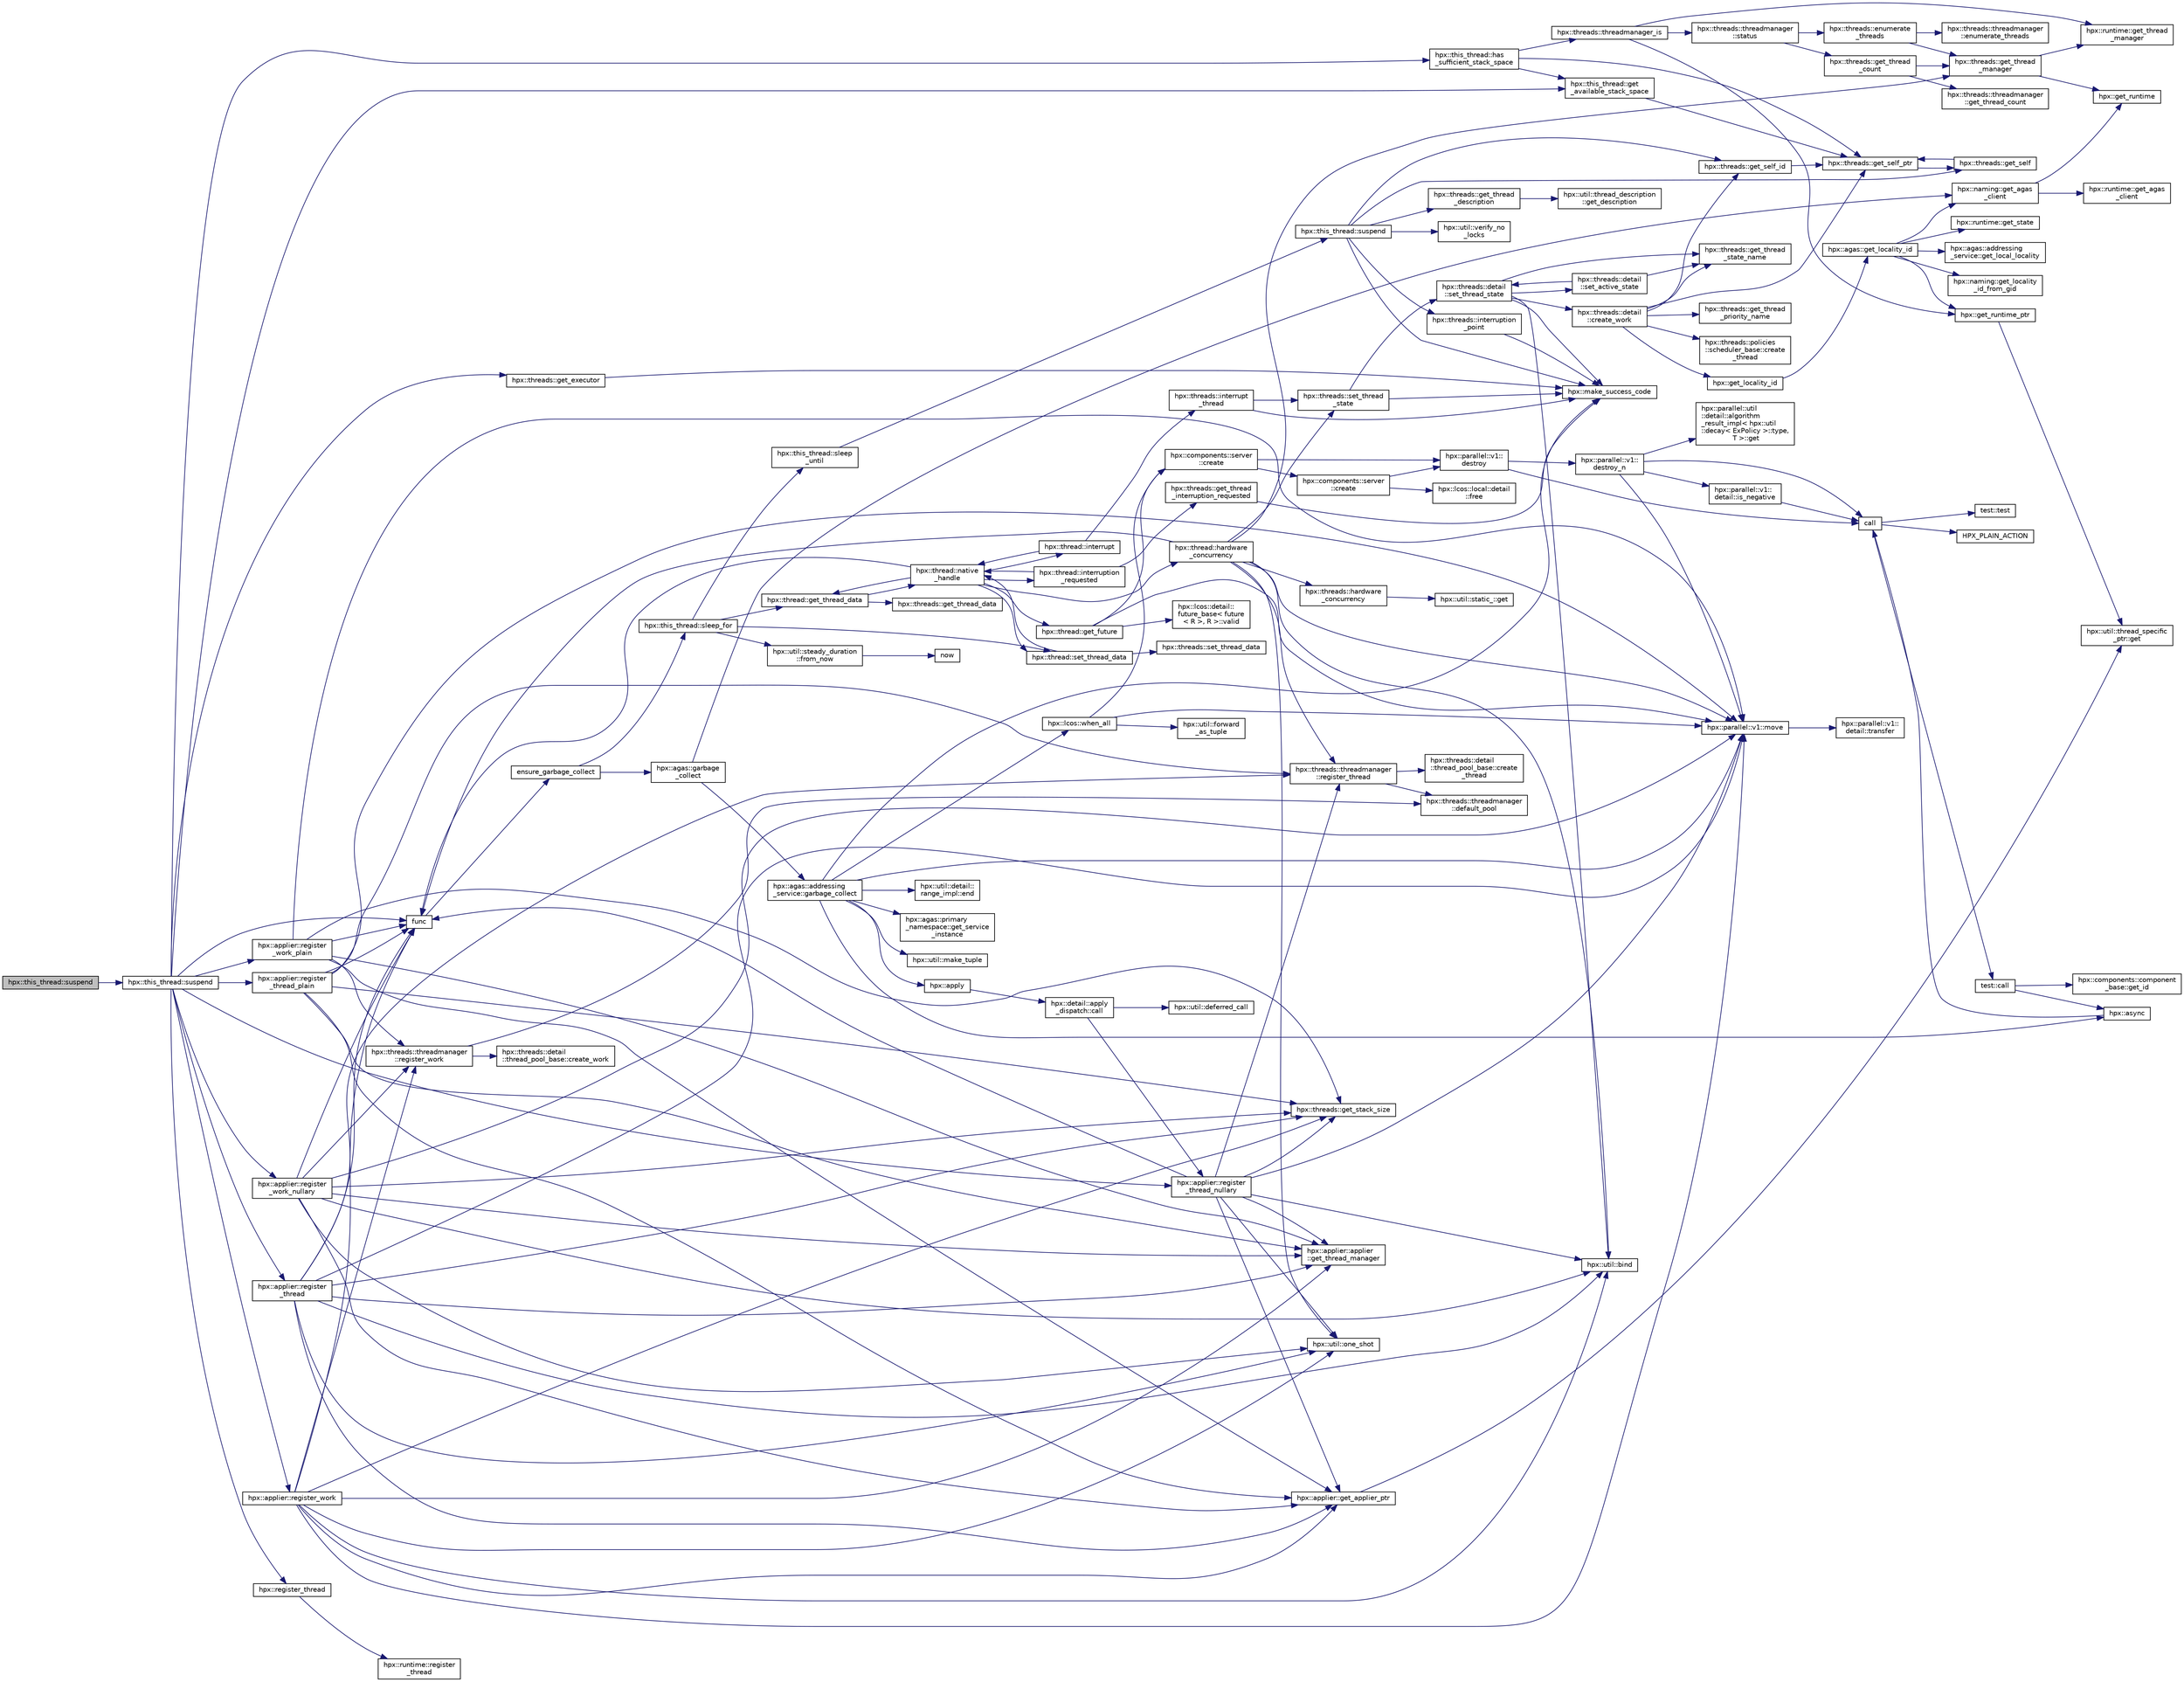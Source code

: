 digraph "hpx::this_thread::suspend"
{
  edge [fontname="Helvetica",fontsize="10",labelfontname="Helvetica",labelfontsize="10"];
  node [fontname="Helvetica",fontsize="10",shape=record];
  rankdir="LR";
  Node2100 [label="hpx::this_thread::suspend",height=0.2,width=0.4,color="black", fillcolor="grey75", style="filled", fontcolor="black"];
  Node2100 -> Node2101 [color="midnightblue",fontsize="10",style="solid",fontname="Helvetica"];
  Node2101 [label="hpx::this_thread::suspend",height=0.2,width=0.4,color="black", fillcolor="white", style="filled",URL="$d9/d52/namespacehpx_1_1this__thread.html#a15c12bd6b0b99c9a65e1a3669492805d"];
  Node2101 -> Node2102 [color="midnightblue",fontsize="10",style="solid",fontname="Helvetica"];
  Node2102 [label="hpx::threads::get_executor",height=0.2,width=0.4,color="black", fillcolor="white", style="filled",URL="$d7/d28/namespacehpx_1_1threads.html#acefa17e3769a7d725ecb410e88d96a49"];
  Node2102 -> Node2103 [color="midnightblue",fontsize="10",style="solid",fontname="Helvetica"];
  Node2103 [label="hpx::make_success_code",height=0.2,width=0.4,color="black", fillcolor="white", style="filled",URL="$d8/d83/namespacehpx.html#a0e8512a8f49e2a6c8185061181419d8f",tooltip="Returns error_code(hpx::success, \"success\", mode). "];
  Node2101 -> Node2104 [color="midnightblue",fontsize="10",style="solid",fontname="Helvetica"];
  Node2104 [label="hpx::this_thread::get\l_available_stack_space",height=0.2,width=0.4,color="black", fillcolor="white", style="filled",URL="$d9/d52/namespacehpx_1_1this__thread.html#a1d6a6513eb9f9da7e9dc28da7fb198ef"];
  Node2104 -> Node2105 [color="midnightblue",fontsize="10",style="solid",fontname="Helvetica"];
  Node2105 [label="hpx::threads::get_self_ptr",height=0.2,width=0.4,color="black", fillcolor="white", style="filled",URL="$d7/d28/namespacehpx_1_1threads.html#a22877ae347ad884cde3a51397dad6c53"];
  Node2105 -> Node2106 [color="midnightblue",fontsize="10",style="solid",fontname="Helvetica"];
  Node2106 [label="hpx::threads::get_self",height=0.2,width=0.4,color="black", fillcolor="white", style="filled",URL="$d7/d28/namespacehpx_1_1threads.html#a07daf4d6d29233f20d66d41ab7b5b8e8"];
  Node2106 -> Node2105 [color="midnightblue",fontsize="10",style="solid",fontname="Helvetica"];
  Node2101 -> Node2107 [color="midnightblue",fontsize="10",style="solid",fontname="Helvetica"];
  Node2107 [label="hpx::this_thread::has\l_sufficient_stack_space",height=0.2,width=0.4,color="black", fillcolor="white", style="filled",URL="$d9/d52/namespacehpx_1_1this__thread.html#a84fe264361690c8b1a88964b8ebd4427"];
  Node2107 -> Node2105 [color="midnightblue",fontsize="10",style="solid",fontname="Helvetica"];
  Node2107 -> Node2104 [color="midnightblue",fontsize="10",style="solid",fontname="Helvetica"];
  Node2107 -> Node2108 [color="midnightblue",fontsize="10",style="solid",fontname="Helvetica"];
  Node2108 [label="hpx::threads::threadmanager_is",height=0.2,width=0.4,color="black", fillcolor="white", style="filled",URL="$d7/d28/namespacehpx_1_1threads.html#a79ebd37a6bd090d20a14cc85df4b6f73"];
  Node2108 -> Node2109 [color="midnightblue",fontsize="10",style="solid",fontname="Helvetica"];
  Node2109 [label="hpx::get_runtime_ptr",height=0.2,width=0.4,color="black", fillcolor="white", style="filled",URL="$d8/d83/namespacehpx.html#af29daf2bb3e01b4d6495a1742b6cce64"];
  Node2109 -> Node2110 [color="midnightblue",fontsize="10",style="solid",fontname="Helvetica"];
  Node2110 [label="hpx::util::thread_specific\l_ptr::get",height=0.2,width=0.4,color="black", fillcolor="white", style="filled",URL="$d4/d4c/structhpx_1_1util_1_1thread__specific__ptr.html#a3b27d8520710478aa41d1f74206bdba9"];
  Node2108 -> Node2111 [color="midnightblue",fontsize="10",style="solid",fontname="Helvetica"];
  Node2111 [label="hpx::runtime::get_thread\l_manager",height=0.2,width=0.4,color="black", fillcolor="white", style="filled",URL="$d0/d7b/classhpx_1_1runtime.html#a865b12d57fcd44a8d3dda3e35414f563"];
  Node2108 -> Node2112 [color="midnightblue",fontsize="10",style="solid",fontname="Helvetica"];
  Node2112 [label="hpx::threads::threadmanager\l::status",height=0.2,width=0.4,color="black", fillcolor="white", style="filled",URL="$d5/daa/classhpx_1_1threads_1_1threadmanager.html#ad356526186c9d3ebfd1677bea135141c",tooltip="Return whether the thread manager is still running This returns the \"minimal state\", i.e. the state of the least advanced thread pool. "];
  Node2112 -> Node2113 [color="midnightblue",fontsize="10",style="solid",fontname="Helvetica"];
  Node2113 [label="hpx::threads::get_thread\l_count",height=0.2,width=0.4,color="black", fillcolor="white", style="filled",URL="$d7/d28/namespacehpx_1_1threads.html#ae2b675b9517381442c7201c041033680"];
  Node2113 -> Node2114 [color="midnightblue",fontsize="10",style="solid",fontname="Helvetica"];
  Node2114 [label="hpx::threads::get_thread\l_manager",height=0.2,width=0.4,color="black", fillcolor="white", style="filled",URL="$d7/d28/namespacehpx_1_1threads.html#a076973c3a53beadde7d967e22c4f6cce"];
  Node2114 -> Node2115 [color="midnightblue",fontsize="10",style="solid",fontname="Helvetica"];
  Node2115 [label="hpx::get_runtime",height=0.2,width=0.4,color="black", fillcolor="white", style="filled",URL="$d8/d83/namespacehpx.html#aef902cc6c7dd3b9fbadf34d1e850a070"];
  Node2114 -> Node2111 [color="midnightblue",fontsize="10",style="solid",fontname="Helvetica"];
  Node2113 -> Node2116 [color="midnightblue",fontsize="10",style="solid",fontname="Helvetica"];
  Node2116 [label="hpx::threads::threadmanager\l::get_thread_count",height=0.2,width=0.4,color="black", fillcolor="white", style="filled",URL="$d5/daa/classhpx_1_1threads_1_1threadmanager.html#a99c0004e6ed0e91a033720b7f52ab5b8",tooltip="return the number of HPX-threads with the given state "];
  Node2112 -> Node2117 [color="midnightblue",fontsize="10",style="solid",fontname="Helvetica"];
  Node2117 [label="hpx::threads::enumerate\l_threads",height=0.2,width=0.4,color="black", fillcolor="white", style="filled",URL="$d7/d28/namespacehpx_1_1threads.html#a5dd2cea272f81a19d4f61470851a29cf"];
  Node2117 -> Node2114 [color="midnightblue",fontsize="10",style="solid",fontname="Helvetica"];
  Node2117 -> Node2118 [color="midnightblue",fontsize="10",style="solid",fontname="Helvetica"];
  Node2118 [label="hpx::threads::threadmanager\l::enumerate_threads",height=0.2,width=0.4,color="black", fillcolor="white", style="filled",URL="$d5/daa/classhpx_1_1threads_1_1threadmanager.html#a8cdd7f11e2411b7943e10fb628aab40a"];
  Node2101 -> Node2119 [color="midnightblue",fontsize="10",style="solid",fontname="Helvetica"];
  Node2119 [label="hpx::applier::register\l_thread_plain",height=0.2,width=0.4,color="black", fillcolor="white", style="filled",URL="$d8/dcb/namespacehpx_1_1applier.html#af52189d319dd2fa91d63dff6fcef6097"];
  Node2119 -> Node2120 [color="midnightblue",fontsize="10",style="solid",fontname="Helvetica"];
  Node2120 [label="hpx::applier::get_applier_ptr",height=0.2,width=0.4,color="black", fillcolor="white", style="filled",URL="$d8/dcb/namespacehpx_1_1applier.html#a617483cf2b77ad3a0aa428ade7b35299"];
  Node2120 -> Node2110 [color="midnightblue",fontsize="10",style="solid",fontname="Helvetica"];
  Node2119 -> Node2121 [color="midnightblue",fontsize="10",style="solid",fontname="Helvetica"];
  Node2121 [label="func",height=0.2,width=0.4,color="black", fillcolor="white", style="filled",URL="$d8/dfd/id__type__ref__counting__1032_8cpp.html#ab811b86ea5107ffb3351fcaa29d2c652"];
  Node2121 -> Node2122 [color="midnightblue",fontsize="10",style="solid",fontname="Helvetica"];
  Node2122 [label="ensure_garbage_collect",height=0.2,width=0.4,color="black", fillcolor="white", style="filled",URL="$d8/dfd/id__type__ref__counting__1032_8cpp.html#a5264b94bf7c262ac0e521fb290d476d5"];
  Node2122 -> Node2123 [color="midnightblue",fontsize="10",style="solid",fontname="Helvetica"];
  Node2123 [label="hpx::this_thread::sleep_for",height=0.2,width=0.4,color="black", fillcolor="white", style="filled",URL="$d9/d52/namespacehpx_1_1this__thread.html#afc042a5a5fa52eef2d1d177a343435cf"];
  Node2123 -> Node2124 [color="midnightblue",fontsize="10",style="solid",fontname="Helvetica"];
  Node2124 [label="hpx::this_thread::sleep\l_until",height=0.2,width=0.4,color="black", fillcolor="white", style="filled",URL="$d9/d52/namespacehpx_1_1this__thread.html#ae12a853980115b23ff0ab8ca06622658"];
  Node2124 -> Node2125 [color="midnightblue",fontsize="10",style="solid",fontname="Helvetica"];
  Node2125 [label="hpx::this_thread::suspend",height=0.2,width=0.4,color="black", fillcolor="white", style="filled",URL="$d9/d52/namespacehpx_1_1this__thread.html#aca220026fb3014c0881d129fe31c0073"];
  Node2125 -> Node2106 [color="midnightblue",fontsize="10",style="solid",fontname="Helvetica"];
  Node2125 -> Node2126 [color="midnightblue",fontsize="10",style="solid",fontname="Helvetica"];
  Node2126 [label="hpx::threads::get_self_id",height=0.2,width=0.4,color="black", fillcolor="white", style="filled",URL="$d7/d28/namespacehpx_1_1threads.html#afafe0f900b9fac3d4ed3c747625c1cfe"];
  Node2126 -> Node2105 [color="midnightblue",fontsize="10",style="solid",fontname="Helvetica"];
  Node2125 -> Node2127 [color="midnightblue",fontsize="10",style="solid",fontname="Helvetica"];
  Node2127 [label="hpx::threads::interruption\l_point",height=0.2,width=0.4,color="black", fillcolor="white", style="filled",URL="$d7/d28/namespacehpx_1_1threads.html#ada6ec56a12b050707311d8c628089059"];
  Node2127 -> Node2103 [color="midnightblue",fontsize="10",style="solid",fontname="Helvetica"];
  Node2125 -> Node2128 [color="midnightblue",fontsize="10",style="solid",fontname="Helvetica"];
  Node2128 [label="hpx::util::verify_no\l_locks",height=0.2,width=0.4,color="black", fillcolor="white", style="filled",URL="$df/dad/namespacehpx_1_1util.html#ae0e1837ee6f09b79b26c2e788d2e9fc9"];
  Node2125 -> Node2129 [color="midnightblue",fontsize="10",style="solid",fontname="Helvetica"];
  Node2129 [label="hpx::threads::get_thread\l_description",height=0.2,width=0.4,color="black", fillcolor="white", style="filled",URL="$d7/d28/namespacehpx_1_1threads.html#a42fc18a7a680f4e8bc633a4b4c956701"];
  Node2129 -> Node2130 [color="midnightblue",fontsize="10",style="solid",fontname="Helvetica"];
  Node2130 [label="hpx::util::thread_description\l::get_description",height=0.2,width=0.4,color="black", fillcolor="white", style="filled",URL="$df/d9e/structhpx_1_1util_1_1thread__description.html#a8c834e14eca6eb228188022577f9f952"];
  Node2125 -> Node2103 [color="midnightblue",fontsize="10",style="solid",fontname="Helvetica"];
  Node2123 -> Node2131 [color="midnightblue",fontsize="10",style="solid",fontname="Helvetica"];
  Node2131 [label="hpx::util::steady_duration\l::from_now",height=0.2,width=0.4,color="black", fillcolor="white", style="filled",URL="$d9/d4f/classhpx_1_1util_1_1steady__duration.html#a0132206d767cd0f7395507b40111a153"];
  Node2131 -> Node2132 [color="midnightblue",fontsize="10",style="solid",fontname="Helvetica"];
  Node2132 [label="now",height=0.2,width=0.4,color="black", fillcolor="white", style="filled",URL="$de/db3/1d__stencil__1__omp_8cpp.html#a89e9667753dccfac455bd37a7a3a7b16"];
  Node2123 -> Node2133 [color="midnightblue",fontsize="10",style="solid",fontname="Helvetica"];
  Node2133 [label="hpx::thread::get_thread_data",height=0.2,width=0.4,color="black", fillcolor="white", style="filled",URL="$de/d9b/classhpx_1_1thread.html#a4535ef82cec3b953d2c941d20e3e3904"];
  Node2133 -> Node2134 [color="midnightblue",fontsize="10",style="solid",fontname="Helvetica"];
  Node2134 [label="hpx::threads::get_thread_data",height=0.2,width=0.4,color="black", fillcolor="white", style="filled",URL="$d7/d28/namespacehpx_1_1threads.html#a8737931ff6303807225f735b2b384ae4"];
  Node2133 -> Node2135 [color="midnightblue",fontsize="10",style="solid",fontname="Helvetica"];
  Node2135 [label="hpx::thread::native\l_handle",height=0.2,width=0.4,color="black", fillcolor="white", style="filled",URL="$de/d9b/classhpx_1_1thread.html#acf48190d264ab64c1c4ec99d0b421b5a"];
  Node2135 -> Node2136 [color="midnightblue",fontsize="10",style="solid",fontname="Helvetica"];
  Node2136 [label="hpx::thread::hardware\l_concurrency",height=0.2,width=0.4,color="black", fillcolor="white", style="filled",URL="$de/d9b/classhpx_1_1thread.html#a8e4fff210e02485ba493bc3a2a956c03"];
  Node2136 -> Node2137 [color="midnightblue",fontsize="10",style="solid",fontname="Helvetica"];
  Node2137 [label="hpx::threads::hardware\l_concurrency",height=0.2,width=0.4,color="black", fillcolor="white", style="filled",URL="$d7/d28/namespacehpx_1_1threads.html#aa8752a235478d2ad7b5ac467b63ab527"];
  Node2137 -> Node2138 [color="midnightblue",fontsize="10",style="solid",fontname="Helvetica"];
  Node2138 [label="hpx::util::static_::get",height=0.2,width=0.4,color="black", fillcolor="white", style="filled",URL="$d3/dbb/structhpx_1_1util_1_1static__.html#a2967c633948a3bf17a3b5405ef5a8318"];
  Node2136 -> Node2121 [color="midnightblue",fontsize="10",style="solid",fontname="Helvetica"];
  Node2136 -> Node2139 [color="midnightblue",fontsize="10",style="solid",fontname="Helvetica"];
  Node2139 [label="hpx::util::bind",height=0.2,width=0.4,color="black", fillcolor="white", style="filled",URL="$df/dad/namespacehpx_1_1util.html#ad844caedf82a0173d6909d910c3e48c6"];
  Node2136 -> Node2140 [color="midnightblue",fontsize="10",style="solid",fontname="Helvetica"];
  Node2140 [label="hpx::util::one_shot",height=0.2,width=0.4,color="black", fillcolor="white", style="filled",URL="$df/dad/namespacehpx_1_1util.html#a273e61be42a72415291e0ec0a4f28c7a"];
  Node2136 -> Node2141 [color="midnightblue",fontsize="10",style="solid",fontname="Helvetica"];
  Node2141 [label="hpx::parallel::v1::move",height=0.2,width=0.4,color="black", fillcolor="white", style="filled",URL="$db/db9/namespacehpx_1_1parallel_1_1v1.html#aa7c4ede081ce786c9d1eb1adff495cfc"];
  Node2141 -> Node2142 [color="midnightblue",fontsize="10",style="solid",fontname="Helvetica"];
  Node2142 [label="hpx::parallel::v1::\ldetail::transfer",height=0.2,width=0.4,color="black", fillcolor="white", style="filled",URL="$d2/ddd/namespacehpx_1_1parallel_1_1v1_1_1detail.html#ab1b56a05e1885ca7cc7ffa1804dd2f3c"];
  Node2136 -> Node2114 [color="midnightblue",fontsize="10",style="solid",fontname="Helvetica"];
  Node2136 -> Node2143 [color="midnightblue",fontsize="10",style="solid",fontname="Helvetica"];
  Node2143 [label="hpx::threads::threadmanager\l::register_thread",height=0.2,width=0.4,color="black", fillcolor="white", style="filled",URL="$d5/daa/classhpx_1_1threads_1_1threadmanager.html#a7f79c7578e08a60ca45eb276ce8133d8"];
  Node2143 -> Node2144 [color="midnightblue",fontsize="10",style="solid",fontname="Helvetica"];
  Node2144 [label="hpx::threads::threadmanager\l::default_pool",height=0.2,width=0.4,color="black", fillcolor="white", style="filled",URL="$d5/daa/classhpx_1_1threads_1_1threadmanager.html#a851f067d03b5dd1c5e6a9a6a841e05df"];
  Node2143 -> Node2145 [color="midnightblue",fontsize="10",style="solid",fontname="Helvetica"];
  Node2145 [label="hpx::threads::detail\l::thread_pool_base::create\l_thread",height=0.2,width=0.4,color="black", fillcolor="white", style="filled",URL="$de/dae/classhpx_1_1threads_1_1detail_1_1thread__pool__base.html#ad35d3779eef6f4528e62a26d71b34b34"];
  Node2136 -> Node2146 [color="midnightblue",fontsize="10",style="solid",fontname="Helvetica"];
  Node2146 [label="hpx::threads::set_thread\l_state",height=0.2,width=0.4,color="black", fillcolor="white", style="filled",URL="$d7/d28/namespacehpx_1_1threads.html#ac0690ad16ad778bcc79dcd727cc33025",tooltip="Set the thread state of the thread referenced by the thread_id id. "];
  Node2146 -> Node2103 [color="midnightblue",fontsize="10",style="solid",fontname="Helvetica"];
  Node2146 -> Node2147 [color="midnightblue",fontsize="10",style="solid",fontname="Helvetica"];
  Node2147 [label="hpx::threads::detail\l::set_thread_state",height=0.2,width=0.4,color="black", fillcolor="white", style="filled",URL="$d2/dd1/namespacehpx_1_1threads_1_1detail.html#af85ddc854c4a149bf1738eb1b111b9ab"];
  Node2147 -> Node2148 [color="midnightblue",fontsize="10",style="solid",fontname="Helvetica"];
  Node2148 [label="hpx::threads::get_thread\l_state_name",height=0.2,width=0.4,color="black", fillcolor="white", style="filled",URL="$d7/d28/namespacehpx_1_1threads.html#a26f91ea8d2195f165c033241c5cd11db"];
  Node2147 -> Node2103 [color="midnightblue",fontsize="10",style="solid",fontname="Helvetica"];
  Node2147 -> Node2139 [color="midnightblue",fontsize="10",style="solid",fontname="Helvetica"];
  Node2147 -> Node2149 [color="midnightblue",fontsize="10",style="solid",fontname="Helvetica"];
  Node2149 [label="hpx::threads::detail\l::set_active_state",height=0.2,width=0.4,color="black", fillcolor="white", style="filled",URL="$d2/dd1/namespacehpx_1_1threads_1_1detail.html#a45884a5bf04ad66a4f259231a3947e76"];
  Node2149 -> Node2148 [color="midnightblue",fontsize="10",style="solid",fontname="Helvetica"];
  Node2149 -> Node2147 [color="midnightblue",fontsize="10",style="solid",fontname="Helvetica"];
  Node2147 -> Node2150 [color="midnightblue",fontsize="10",style="solid",fontname="Helvetica"];
  Node2150 [label="hpx::threads::detail\l::create_work",height=0.2,width=0.4,color="black", fillcolor="white", style="filled",URL="$d2/dd1/namespacehpx_1_1threads_1_1detail.html#ae22384a3c1b1a1940032fad068fb54b1"];
  Node2150 -> Node2148 [color="midnightblue",fontsize="10",style="solid",fontname="Helvetica"];
  Node2150 -> Node2151 [color="midnightblue",fontsize="10",style="solid",fontname="Helvetica"];
  Node2151 [label="hpx::threads::get_thread\l_priority_name",height=0.2,width=0.4,color="black", fillcolor="white", style="filled",URL="$d7/d28/namespacehpx_1_1threads.html#a9c6b2fec0c1cf5b06ff83ce756ca6d42"];
  Node2150 -> Node2105 [color="midnightblue",fontsize="10",style="solid",fontname="Helvetica"];
  Node2150 -> Node2126 [color="midnightblue",fontsize="10",style="solid",fontname="Helvetica"];
  Node2150 -> Node2152 [color="midnightblue",fontsize="10",style="solid",fontname="Helvetica"];
  Node2152 [label="hpx::get_locality_id",height=0.2,width=0.4,color="black", fillcolor="white", style="filled",URL="$d8/d83/namespacehpx.html#a158d7c54a657bb364c1704033010697b",tooltip="Return the number of the locality this function is being called from. "];
  Node2152 -> Node2153 [color="midnightblue",fontsize="10",style="solid",fontname="Helvetica"];
  Node2153 [label="hpx::agas::get_locality_id",height=0.2,width=0.4,color="black", fillcolor="white", style="filled",URL="$dc/d54/namespacehpx_1_1agas.html#a491cc2ddecdf0f1a9129900caa6a4d3e"];
  Node2153 -> Node2109 [color="midnightblue",fontsize="10",style="solid",fontname="Helvetica"];
  Node2153 -> Node2154 [color="midnightblue",fontsize="10",style="solid",fontname="Helvetica"];
  Node2154 [label="hpx::runtime::get_state",height=0.2,width=0.4,color="black", fillcolor="white", style="filled",URL="$d0/d7b/classhpx_1_1runtime.html#ab405f80e060dac95d624520f38b0524c"];
  Node2153 -> Node2155 [color="midnightblue",fontsize="10",style="solid",fontname="Helvetica"];
  Node2155 [label="hpx::naming::get_agas\l_client",height=0.2,width=0.4,color="black", fillcolor="white", style="filled",URL="$d4/dc9/namespacehpx_1_1naming.html#a0408fffd5d34b620712a801b0ae3b032"];
  Node2155 -> Node2115 [color="midnightblue",fontsize="10",style="solid",fontname="Helvetica"];
  Node2155 -> Node2156 [color="midnightblue",fontsize="10",style="solid",fontname="Helvetica"];
  Node2156 [label="hpx::runtime::get_agas\l_client",height=0.2,width=0.4,color="black", fillcolor="white", style="filled",URL="$d0/d7b/classhpx_1_1runtime.html#aeb5dddd30d6b9861669af8ad44d1a96a"];
  Node2153 -> Node2157 [color="midnightblue",fontsize="10",style="solid",fontname="Helvetica"];
  Node2157 [label="hpx::agas::addressing\l_service::get_local_locality",height=0.2,width=0.4,color="black", fillcolor="white", style="filled",URL="$db/d58/structhpx_1_1agas_1_1addressing__service.html#ab52c19a37c2a7a006c6c15f90ad0539c"];
  Node2153 -> Node2158 [color="midnightblue",fontsize="10",style="solid",fontname="Helvetica"];
  Node2158 [label="hpx::naming::get_locality\l_id_from_gid",height=0.2,width=0.4,color="black", fillcolor="white", style="filled",URL="$d4/dc9/namespacehpx_1_1naming.html#a7fd43037784560bd04fda9b49e33529f"];
  Node2150 -> Node2159 [color="midnightblue",fontsize="10",style="solid",fontname="Helvetica"];
  Node2159 [label="hpx::threads::policies\l::scheduler_base::create\l_thread",height=0.2,width=0.4,color="black", fillcolor="white", style="filled",URL="$dd/d7e/structhpx_1_1threads_1_1policies_1_1scheduler__base.html#ad3b05cd7f363cc8e8410ce368c3794e0"];
  Node2135 -> Node2160 [color="midnightblue",fontsize="10",style="solid",fontname="Helvetica"];
  Node2160 [label="hpx::thread::interrupt",height=0.2,width=0.4,color="black", fillcolor="white", style="filled",URL="$de/d9b/classhpx_1_1thread.html#ac34d0d033aa743c476a79dbc2e1a8a39"];
  Node2160 -> Node2161 [color="midnightblue",fontsize="10",style="solid",fontname="Helvetica"];
  Node2161 [label="hpx::threads::interrupt\l_thread",height=0.2,width=0.4,color="black", fillcolor="white", style="filled",URL="$d7/d28/namespacehpx_1_1threads.html#a6bdda1a2aab61b9b13d274b5155d7e73"];
  Node2161 -> Node2103 [color="midnightblue",fontsize="10",style="solid",fontname="Helvetica"];
  Node2161 -> Node2146 [color="midnightblue",fontsize="10",style="solid",fontname="Helvetica"];
  Node2160 -> Node2135 [color="midnightblue",fontsize="10",style="solid",fontname="Helvetica"];
  Node2135 -> Node2162 [color="midnightblue",fontsize="10",style="solid",fontname="Helvetica"];
  Node2162 [label="hpx::thread::interruption\l_requested",height=0.2,width=0.4,color="black", fillcolor="white", style="filled",URL="$de/d9b/classhpx_1_1thread.html#a33276bb4c20bbb0b1978944e18ef71b8"];
  Node2162 -> Node2163 [color="midnightblue",fontsize="10",style="solid",fontname="Helvetica"];
  Node2163 [label="hpx::threads::get_thread\l_interruption_requested",height=0.2,width=0.4,color="black", fillcolor="white", style="filled",URL="$d7/d28/namespacehpx_1_1threads.html#ae64a7fdb8b5c8bac7be0c8282672a03b"];
  Node2163 -> Node2103 [color="midnightblue",fontsize="10",style="solid",fontname="Helvetica"];
  Node2162 -> Node2135 [color="midnightblue",fontsize="10",style="solid",fontname="Helvetica"];
  Node2135 -> Node2164 [color="midnightblue",fontsize="10",style="solid",fontname="Helvetica"];
  Node2164 [label="hpx::thread::get_future",height=0.2,width=0.4,color="black", fillcolor="white", style="filled",URL="$de/d9b/classhpx_1_1thread.html#a87fdb0d8da826366fc190ed224900a64"];
  Node2164 -> Node2165 [color="midnightblue",fontsize="10",style="solid",fontname="Helvetica"];
  Node2165 [label="hpx::lcos::detail::\lfuture_base\< future\l\< R \>, R \>::valid",height=0.2,width=0.4,color="black", fillcolor="white", style="filled",URL="$d5/dd7/classhpx_1_1lcos_1_1detail_1_1future__base.html#aaf7beb7374815614363033bd96573e75"];
  Node2164 -> Node2166 [color="midnightblue",fontsize="10",style="solid",fontname="Helvetica"];
  Node2166 [label="hpx::components::server\l::create",height=0.2,width=0.4,color="black", fillcolor="white", style="filled",URL="$d2/da2/namespacehpx_1_1components_1_1server.html#ac776c89f3d68ceb910e8cee9fa937ab4",tooltip="Create arrays of components using their default constructor. "];
  Node2166 -> Node2167 [color="midnightblue",fontsize="10",style="solid",fontname="Helvetica"];
  Node2167 [label="hpx::components::server\l::create",height=0.2,width=0.4,color="black", fillcolor="white", style="filled",URL="$d2/da2/namespacehpx_1_1components_1_1server.html#a77d26de181c97b444565e230577981bd"];
  Node2167 -> Node2168 [color="midnightblue",fontsize="10",style="solid",fontname="Helvetica"];
  Node2168 [label="hpx::lcos::local::detail\l::free",height=0.2,width=0.4,color="black", fillcolor="white", style="filled",URL="$d4/dcb/namespacehpx_1_1lcos_1_1local_1_1detail.html#a55a940f019734e9bb045dc123cd80e48"];
  Node2167 -> Node2169 [color="midnightblue",fontsize="10",style="solid",fontname="Helvetica"];
  Node2169 [label="hpx::parallel::v1::\ldestroy",height=0.2,width=0.4,color="black", fillcolor="white", style="filled",URL="$db/db9/namespacehpx_1_1parallel_1_1v1.html#acf303558375048e8a7cc9a2c2e09477f"];
  Node2169 -> Node2170 [color="midnightblue",fontsize="10",style="solid",fontname="Helvetica"];
  Node2170 [label="call",height=0.2,width=0.4,color="black", fillcolor="white", style="filled",URL="$d2/d67/promise__1620_8cpp.html#a58357f0b82bc761e1d0b9091ed563a70"];
  Node2170 -> Node2171 [color="midnightblue",fontsize="10",style="solid",fontname="Helvetica"];
  Node2171 [label="test::test",height=0.2,width=0.4,color="black", fillcolor="white", style="filled",URL="$d8/d89/structtest.html#ab42d5ece712d716b04cb3f686f297a26"];
  Node2170 -> Node2172 [color="midnightblue",fontsize="10",style="solid",fontname="Helvetica"];
  Node2172 [label="HPX_PLAIN_ACTION",height=0.2,width=0.4,color="black", fillcolor="white", style="filled",URL="$d2/d67/promise__1620_8cpp.html#ab96aab827a4b1fcaf66cfe0ba83fef23"];
  Node2170 -> Node2173 [color="midnightblue",fontsize="10",style="solid",fontname="Helvetica"];
  Node2173 [label="test::call",height=0.2,width=0.4,color="black", fillcolor="white", style="filled",URL="$d8/d89/structtest.html#aeb29e7ed6518b9426ccf1344c52620ae"];
  Node2173 -> Node2174 [color="midnightblue",fontsize="10",style="solid",fontname="Helvetica"];
  Node2174 [label="hpx::async",height=0.2,width=0.4,color="black", fillcolor="white", style="filled",URL="$d8/d83/namespacehpx.html#acb7d8e37b73b823956ce144f9a57eaa4"];
  Node2174 -> Node2170 [color="midnightblue",fontsize="10",style="solid",fontname="Helvetica"];
  Node2173 -> Node2175 [color="midnightblue",fontsize="10",style="solid",fontname="Helvetica"];
  Node2175 [label="hpx::components::component\l_base::get_id",height=0.2,width=0.4,color="black", fillcolor="white", style="filled",URL="$d2/de6/classhpx_1_1components_1_1component__base.html#a4c8fd93514039bdf01c48d66d82b19cd"];
  Node2169 -> Node2176 [color="midnightblue",fontsize="10",style="solid",fontname="Helvetica"];
  Node2176 [label="hpx::parallel::v1::\ldestroy_n",height=0.2,width=0.4,color="black", fillcolor="white", style="filled",URL="$db/db9/namespacehpx_1_1parallel_1_1v1.html#a71d0691132a300690163f5636bcd5bd3"];
  Node2176 -> Node2177 [color="midnightblue",fontsize="10",style="solid",fontname="Helvetica"];
  Node2177 [label="hpx::parallel::v1::\ldetail::is_negative",height=0.2,width=0.4,color="black", fillcolor="white", style="filled",URL="$d2/ddd/namespacehpx_1_1parallel_1_1v1_1_1detail.html#adf2e40fc4b20ad0fd442ee3118a4d527"];
  Node2177 -> Node2170 [color="midnightblue",fontsize="10",style="solid",fontname="Helvetica"];
  Node2176 -> Node2178 [color="midnightblue",fontsize="10",style="solid",fontname="Helvetica"];
  Node2178 [label="hpx::parallel::util\l::detail::algorithm\l_result_impl\< hpx::util\l::decay\< ExPolicy \>::type,\l T \>::get",height=0.2,width=0.4,color="black", fillcolor="white", style="filled",URL="$d2/d42/structhpx_1_1parallel_1_1util_1_1detail_1_1algorithm__result__impl.html#ab5b051e8ec74eff5e0e62fd63f5d377e"];
  Node2176 -> Node2141 [color="midnightblue",fontsize="10",style="solid",fontname="Helvetica"];
  Node2176 -> Node2170 [color="midnightblue",fontsize="10",style="solid",fontname="Helvetica"];
  Node2166 -> Node2169 [color="midnightblue",fontsize="10",style="solid",fontname="Helvetica"];
  Node2164 -> Node2141 [color="midnightblue",fontsize="10",style="solid",fontname="Helvetica"];
  Node2135 -> Node2133 [color="midnightblue",fontsize="10",style="solid",fontname="Helvetica"];
  Node2135 -> Node2179 [color="midnightblue",fontsize="10",style="solid",fontname="Helvetica"];
  Node2179 [label="hpx::thread::set_thread_data",height=0.2,width=0.4,color="black", fillcolor="white", style="filled",URL="$de/d9b/classhpx_1_1thread.html#a7317a3cf5251f3b33c990449570d4cea"];
  Node2179 -> Node2180 [color="midnightblue",fontsize="10",style="solid",fontname="Helvetica"];
  Node2180 [label="hpx::threads::set_thread_data",height=0.2,width=0.4,color="black", fillcolor="white", style="filled",URL="$d7/d28/namespacehpx_1_1threads.html#a00a625acc149fce3ae38e4340454acf7"];
  Node2179 -> Node2135 [color="midnightblue",fontsize="10",style="solid",fontname="Helvetica"];
  Node2135 -> Node2121 [color="midnightblue",fontsize="10",style="solid",fontname="Helvetica"];
  Node2123 -> Node2179 [color="midnightblue",fontsize="10",style="solid",fontname="Helvetica"];
  Node2122 -> Node2181 [color="midnightblue",fontsize="10",style="solid",fontname="Helvetica"];
  Node2181 [label="hpx::agas::garbage\l_collect",height=0.2,width=0.4,color="black", fillcolor="white", style="filled",URL="$dc/d54/namespacehpx_1_1agas.html#a951337adc4f9bd6df00a50737468e911"];
  Node2181 -> Node2155 [color="midnightblue",fontsize="10",style="solid",fontname="Helvetica"];
  Node2181 -> Node2182 [color="midnightblue",fontsize="10",style="solid",fontname="Helvetica"];
  Node2182 [label="hpx::agas::addressing\l_service::garbage_collect",height=0.2,width=0.4,color="black", fillcolor="white", style="filled",URL="$db/d58/structhpx_1_1agas_1_1addressing__service.html#a87dcae0eacf6e62d5103ebf516d86f63"];
  Node2182 -> Node2103 [color="midnightblue",fontsize="10",style="solid",fontname="Helvetica"];
  Node2182 -> Node2183 [color="midnightblue",fontsize="10",style="solid",fontname="Helvetica"];
  Node2183 [label="hpx::agas::primary\l_namespace::get_service\l_instance",height=0.2,width=0.4,color="black", fillcolor="white", style="filled",URL="$d1/d43/structhpx_1_1agas_1_1primary__namespace.html#a7630ff0f30ff8c23b13b4672c5350e2e"];
  Node2182 -> Node2184 [color="midnightblue",fontsize="10",style="solid",fontname="Helvetica"];
  Node2184 [label="hpx::util::make_tuple",height=0.2,width=0.4,color="black", fillcolor="white", style="filled",URL="$df/dad/namespacehpx_1_1util.html#a06fa74211a987d208e013f400a9f5328"];
  Node2182 -> Node2185 [color="midnightblue",fontsize="10",style="solid",fontname="Helvetica"];
  Node2185 [label="hpx::util::detail::\lrange_impl::end",height=0.2,width=0.4,color="black", fillcolor="white", style="filled",URL="$d4/d4a/namespacehpx_1_1util_1_1detail_1_1range__impl.html#afb2ea48b0902f52ee4d8b764807b4316"];
  Node2182 -> Node2186 [color="midnightblue",fontsize="10",style="solid",fontname="Helvetica"];
  Node2186 [label="hpx::apply",height=0.2,width=0.4,color="black", fillcolor="white", style="filled",URL="$d8/d83/namespacehpx.html#aa87762f0db0731d385f3fdfdb25d59fc"];
  Node2186 -> Node2187 [color="midnightblue",fontsize="10",style="solid",fontname="Helvetica"];
  Node2187 [label="hpx::detail::apply\l_dispatch::call",height=0.2,width=0.4,color="black", fillcolor="white", style="filled",URL="$db/de8/structhpx_1_1detail_1_1apply__dispatch.html#a0755fab16d281e74bcff0f8045be9459"];
  Node2187 -> Node2188 [color="midnightblue",fontsize="10",style="solid",fontname="Helvetica"];
  Node2188 [label="hpx::applier::register\l_thread_nullary",height=0.2,width=0.4,color="black", fillcolor="white", style="filled",URL="$d8/dcb/namespacehpx_1_1applier.html#a401cd1145927e58d74d1eb52aaccd936"];
  Node2188 -> Node2120 [color="midnightblue",fontsize="10",style="solid",fontname="Helvetica"];
  Node2188 -> Node2121 [color="midnightblue",fontsize="10",style="solid",fontname="Helvetica"];
  Node2188 -> Node2139 [color="midnightblue",fontsize="10",style="solid",fontname="Helvetica"];
  Node2188 -> Node2140 [color="midnightblue",fontsize="10",style="solid",fontname="Helvetica"];
  Node2188 -> Node2141 [color="midnightblue",fontsize="10",style="solid",fontname="Helvetica"];
  Node2188 -> Node2189 [color="midnightblue",fontsize="10",style="solid",fontname="Helvetica"];
  Node2189 [label="hpx::threads::get_stack_size",height=0.2,width=0.4,color="black", fillcolor="white", style="filled",URL="$d7/d28/namespacehpx_1_1threads.html#af597241b3c2785150be206737ca04aa6",tooltip="The get_stack_size function is part of the thread related API. It. "];
  Node2188 -> Node2190 [color="midnightblue",fontsize="10",style="solid",fontname="Helvetica"];
  Node2190 [label="hpx::applier::applier\l::get_thread_manager",height=0.2,width=0.4,color="black", fillcolor="white", style="filled",URL="$da/dcb/classhpx_1_1applier_1_1applier.html#acc36d583973701e573be39da97bba866",tooltip="Access the thread-manager instance associated with this applier. "];
  Node2188 -> Node2143 [color="midnightblue",fontsize="10",style="solid",fontname="Helvetica"];
  Node2187 -> Node2191 [color="midnightblue",fontsize="10",style="solid",fontname="Helvetica"];
  Node2191 [label="hpx::util::deferred_call",height=0.2,width=0.4,color="black", fillcolor="white", style="filled",URL="$df/dad/namespacehpx_1_1util.html#acdded623c658a7a3436f7e76bc9d881c"];
  Node2182 -> Node2141 [color="midnightblue",fontsize="10",style="solid",fontname="Helvetica"];
  Node2182 -> Node2174 [color="midnightblue",fontsize="10",style="solid",fontname="Helvetica"];
  Node2182 -> Node2192 [color="midnightblue",fontsize="10",style="solid",fontname="Helvetica"];
  Node2192 [label="hpx::lcos::when_all",height=0.2,width=0.4,color="black", fillcolor="white", style="filled",URL="$d2/dc9/namespacehpx_1_1lcos.html#a1a6fb024d8690923fb185d5aee204d54"];
  Node2192 -> Node2193 [color="midnightblue",fontsize="10",style="solid",fontname="Helvetica"];
  Node2193 [label="hpx::util::forward\l_as_tuple",height=0.2,width=0.4,color="black", fillcolor="white", style="filled",URL="$df/dad/namespacehpx_1_1util.html#ab7c31e3f24c3302a4f67b6735a6fa597"];
  Node2192 -> Node2141 [color="midnightblue",fontsize="10",style="solid",fontname="Helvetica"];
  Node2192 -> Node2166 [color="midnightblue",fontsize="10",style="solid",fontname="Helvetica"];
  Node2119 -> Node2141 [color="midnightblue",fontsize="10",style="solid",fontname="Helvetica"];
  Node2119 -> Node2189 [color="midnightblue",fontsize="10",style="solid",fontname="Helvetica"];
  Node2119 -> Node2190 [color="midnightblue",fontsize="10",style="solid",fontname="Helvetica"];
  Node2119 -> Node2143 [color="midnightblue",fontsize="10",style="solid",fontname="Helvetica"];
  Node2101 -> Node2121 [color="midnightblue",fontsize="10",style="solid",fontname="Helvetica"];
  Node2101 -> Node2194 [color="midnightblue",fontsize="10",style="solid",fontname="Helvetica"];
  Node2194 [label="hpx::register_thread",height=0.2,width=0.4,color="black", fillcolor="white", style="filled",URL="$d8/d83/namespacehpx.html#a0bdf7871dfff58e68ae5eab9af23f2aa"];
  Node2194 -> Node2195 [color="midnightblue",fontsize="10",style="solid",fontname="Helvetica"];
  Node2195 [label="hpx::runtime::register\l_thread",height=0.2,width=0.4,color="black", fillcolor="white", style="filled",URL="$d0/d7b/classhpx_1_1runtime.html#a7d70f896b57248c228b504e9062f043c",tooltip="Register an external OS-thread with HPX. "];
  Node2101 -> Node2188 [color="midnightblue",fontsize="10",style="solid",fontname="Helvetica"];
  Node2101 -> Node2196 [color="midnightblue",fontsize="10",style="solid",fontname="Helvetica"];
  Node2196 [label="hpx::applier::register\l_work_plain",height=0.2,width=0.4,color="black", fillcolor="white", style="filled",URL="$d8/dcb/namespacehpx_1_1applier.html#a26ab853d968792ac9f5e91208144bb60"];
  Node2196 -> Node2120 [color="midnightblue",fontsize="10",style="solid",fontname="Helvetica"];
  Node2196 -> Node2121 [color="midnightblue",fontsize="10",style="solid",fontname="Helvetica"];
  Node2196 -> Node2141 [color="midnightblue",fontsize="10",style="solid",fontname="Helvetica"];
  Node2196 -> Node2189 [color="midnightblue",fontsize="10",style="solid",fontname="Helvetica"];
  Node2196 -> Node2190 [color="midnightblue",fontsize="10",style="solid",fontname="Helvetica"];
  Node2196 -> Node2197 [color="midnightblue",fontsize="10",style="solid",fontname="Helvetica"];
  Node2197 [label="hpx::threads::threadmanager\l::register_work",height=0.2,width=0.4,color="black", fillcolor="white", style="filled",URL="$d5/daa/classhpx_1_1threads_1_1threadmanager.html#acaf980f67457995abfd56decf1d09274"];
  Node2197 -> Node2144 [color="midnightblue",fontsize="10",style="solid",fontname="Helvetica"];
  Node2197 -> Node2198 [color="midnightblue",fontsize="10",style="solid",fontname="Helvetica"];
  Node2198 [label="hpx::threads::detail\l::thread_pool_base::create_work",height=0.2,width=0.4,color="black", fillcolor="white", style="filled",URL="$de/dae/classhpx_1_1threads_1_1detail_1_1thread__pool__base.html#a559097bd0275cbae85bd428c6f33f351"];
  Node2101 -> Node2199 [color="midnightblue",fontsize="10",style="solid",fontname="Helvetica"];
  Node2199 [label="hpx::applier::register_work",height=0.2,width=0.4,color="black", fillcolor="white", style="filled",URL="$d8/dcb/namespacehpx_1_1applier.html#a6559f27d0f1b7e11aa932035c9aad33a"];
  Node2199 -> Node2120 [color="midnightblue",fontsize="10",style="solid",fontname="Helvetica"];
  Node2199 -> Node2121 [color="midnightblue",fontsize="10",style="solid",fontname="Helvetica"];
  Node2199 -> Node2139 [color="midnightblue",fontsize="10",style="solid",fontname="Helvetica"];
  Node2199 -> Node2140 [color="midnightblue",fontsize="10",style="solid",fontname="Helvetica"];
  Node2199 -> Node2141 [color="midnightblue",fontsize="10",style="solid",fontname="Helvetica"];
  Node2199 -> Node2189 [color="midnightblue",fontsize="10",style="solid",fontname="Helvetica"];
  Node2199 -> Node2190 [color="midnightblue",fontsize="10",style="solid",fontname="Helvetica"];
  Node2199 -> Node2197 [color="midnightblue",fontsize="10",style="solid",fontname="Helvetica"];
  Node2101 -> Node2200 [color="midnightblue",fontsize="10",style="solid",fontname="Helvetica"];
  Node2200 [label="hpx::applier::register\l_work_nullary",height=0.2,width=0.4,color="black", fillcolor="white", style="filled",URL="$d8/dcb/namespacehpx_1_1applier.html#a5149fbf2ef4b2b306c0750a79f79b228"];
  Node2200 -> Node2120 [color="midnightblue",fontsize="10",style="solid",fontname="Helvetica"];
  Node2200 -> Node2121 [color="midnightblue",fontsize="10",style="solid",fontname="Helvetica"];
  Node2200 -> Node2139 [color="midnightblue",fontsize="10",style="solid",fontname="Helvetica"];
  Node2200 -> Node2140 [color="midnightblue",fontsize="10",style="solid",fontname="Helvetica"];
  Node2200 -> Node2141 [color="midnightblue",fontsize="10",style="solid",fontname="Helvetica"];
  Node2200 -> Node2189 [color="midnightblue",fontsize="10",style="solid",fontname="Helvetica"];
  Node2200 -> Node2190 [color="midnightblue",fontsize="10",style="solid",fontname="Helvetica"];
  Node2200 -> Node2197 [color="midnightblue",fontsize="10",style="solid",fontname="Helvetica"];
  Node2101 -> Node2201 [color="midnightblue",fontsize="10",style="solid",fontname="Helvetica"];
  Node2201 [label="hpx::applier::register\l_thread",height=0.2,width=0.4,color="black", fillcolor="white", style="filled",URL="$d8/dcb/namespacehpx_1_1applier.html#aa385dd8c421f374f5b672a60aef36df4"];
  Node2201 -> Node2120 [color="midnightblue",fontsize="10",style="solid",fontname="Helvetica"];
  Node2201 -> Node2121 [color="midnightblue",fontsize="10",style="solid",fontname="Helvetica"];
  Node2201 -> Node2139 [color="midnightblue",fontsize="10",style="solid",fontname="Helvetica"];
  Node2201 -> Node2140 [color="midnightblue",fontsize="10",style="solid",fontname="Helvetica"];
  Node2201 -> Node2141 [color="midnightblue",fontsize="10",style="solid",fontname="Helvetica"];
  Node2201 -> Node2189 [color="midnightblue",fontsize="10",style="solid",fontname="Helvetica"];
  Node2201 -> Node2190 [color="midnightblue",fontsize="10",style="solid",fontname="Helvetica"];
  Node2201 -> Node2143 [color="midnightblue",fontsize="10",style="solid",fontname="Helvetica"];
}
